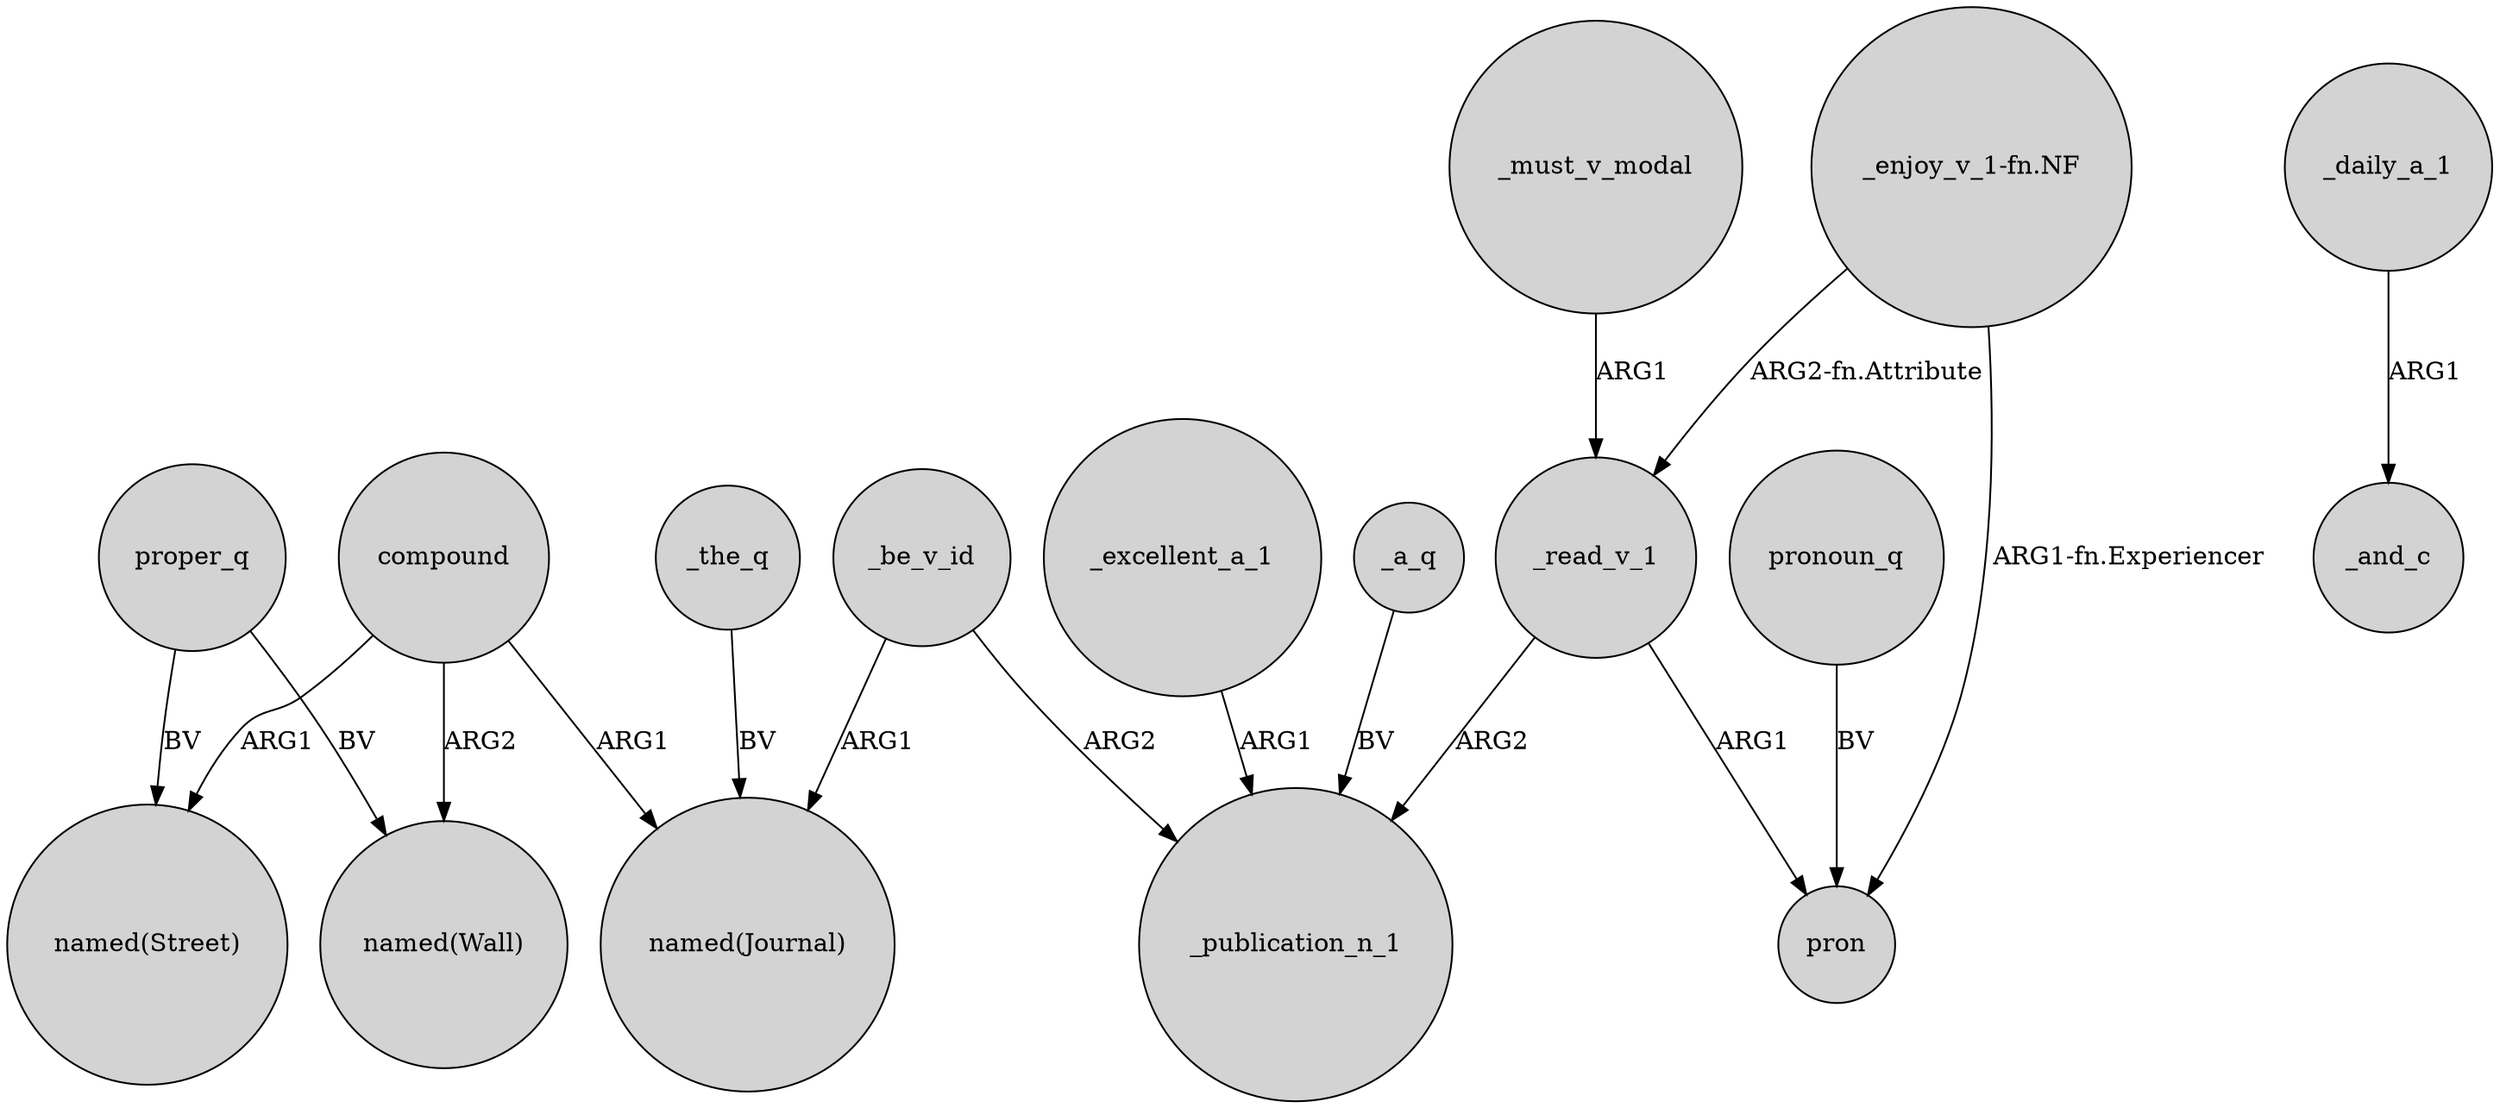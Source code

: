 digraph {
	node [shape=circle style=filled]
	compound -> "named(Wall)" [label=ARG2]
	_read_v_1 -> pron [label=ARG1]
	_read_v_1 -> _publication_n_1 [label=ARG2]
	_be_v_id -> _publication_n_1 [label=ARG2]
	compound -> "named(Journal)" [label=ARG1]
	"_enjoy_v_1-fn.NF" -> pron [label="ARG1-fn.Experiencer"]
	pronoun_q -> pron [label=BV]
	"_enjoy_v_1-fn.NF" -> _read_v_1 [label="ARG2-fn.Attribute"]
	_be_v_id -> "named(Journal)" [label=ARG1]
	compound -> "named(Street)" [label=ARG1]
	proper_q -> "named(Wall)" [label=BV]
	_excellent_a_1 -> _publication_n_1 [label=ARG1]
	_daily_a_1 -> _and_c [label=ARG1]
	_a_q -> _publication_n_1 [label=BV]
	proper_q -> "named(Street)" [label=BV]
	_must_v_modal -> _read_v_1 [label=ARG1]
	_the_q -> "named(Journal)" [label=BV]
}

